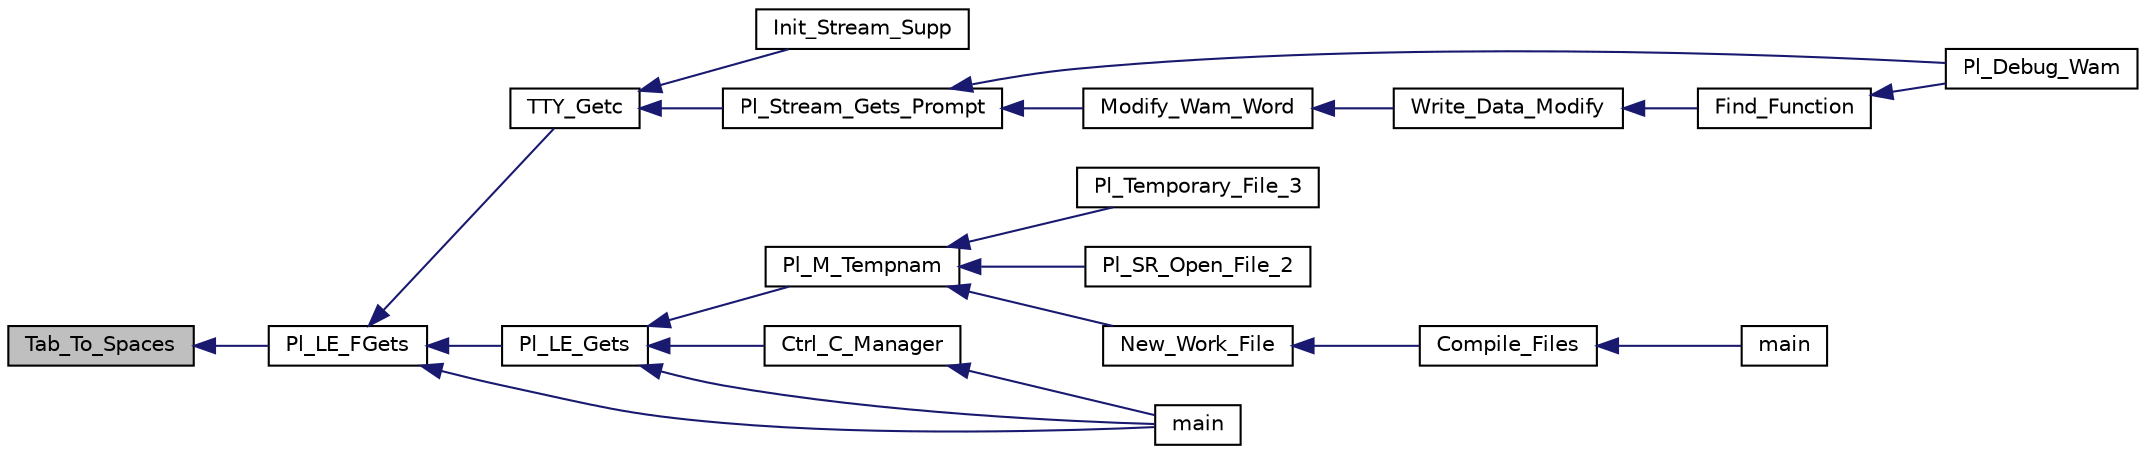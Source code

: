 digraph "Tab_To_Spaces"
{
  edge [fontname="Helvetica",fontsize="10",labelfontname="Helvetica",labelfontsize="10"];
  node [fontname="Helvetica",fontsize="10",shape=record];
  rankdir="LR";
  Node1 [label="Tab_To_Spaces",height=0.2,width=0.4,color="black", fillcolor="grey75", style="filled", fontcolor="black"];
  Node1 -> Node2 [dir="back",color="midnightblue",fontsize="10",style="solid"];
  Node2 [label="Pl_LE_FGets",height=0.2,width=0.4,color="black", fillcolor="white", style="filled",URL="$linedit_8h.html#afc3f434a6c8f1502ac218732fbc625f5"];
  Node2 -> Node3 [dir="back",color="midnightblue",fontsize="10",style="solid"];
  Node3 [label="TTY_Getc",height=0.2,width=0.4,color="black", fillcolor="white", style="filled",URL="$stream__supp_8c.html#af724b584a512fb1443bbf02c4ae0d153"];
  Node3 -> Node4 [dir="back",color="midnightblue",fontsize="10",style="solid"];
  Node4 [label="Init_Stream_Supp",height=0.2,width=0.4,color="black", fillcolor="white", style="filled",URL="$stream__supp_8c.html#a46a2de744d0ab922af4d2edc06e1ac48"];
  Node3 -> Node5 [dir="back",color="midnightblue",fontsize="10",style="solid"];
  Node5 [label="Pl_Stream_Gets_Prompt",height=0.2,width=0.4,color="black", fillcolor="white", style="filled",URL="$stream__supp_8h.html#a2f93cffadbbe16ff8c57ac78497b9c14"];
  Node5 -> Node6 [dir="back",color="midnightblue",fontsize="10",style="solid"];
  Node6 [label="Pl_Debug_Wam",height=0.2,width=0.4,color="black", fillcolor="white", style="filled",URL="$debugger__c_8c.html#a11e816a7993314a8e53789bac9a67f53"];
  Node5 -> Node7 [dir="back",color="midnightblue",fontsize="10",style="solid"];
  Node7 [label="Modify_Wam_Word",height=0.2,width=0.4,color="black", fillcolor="white", style="filled",URL="$debugger__c_8c.html#a038a5ba206b2861a848c62b9ec060b65"];
  Node7 -> Node8 [dir="back",color="midnightblue",fontsize="10",style="solid"];
  Node8 [label="Write_Data_Modify",height=0.2,width=0.4,color="black", fillcolor="white", style="filled",URL="$debugger__c_8c.html#acf94b4468a0d9f4b6e103f388bb3cb63"];
  Node8 -> Node9 [dir="back",color="midnightblue",fontsize="10",style="solid"];
  Node9 [label="Find_Function",height=0.2,width=0.4,color="black", fillcolor="white", style="filled",URL="$debugger__c_8c.html#ae03520aa896def6dd036699b888bd0ef"];
  Node9 -> Node6 [dir="back",color="midnightblue",fontsize="10",style="solid"];
  Node2 -> Node10 [dir="back",color="midnightblue",fontsize="10",style="solid"];
  Node10 [label="Pl_LE_Gets",height=0.2,width=0.4,color="black", fillcolor="white", style="filled",URL="$linedit_8h.html#aaa0d7627c7e48ff6b19dea876609eaf5"];
  Node10 -> Node11 [dir="back",color="midnightblue",fontsize="10",style="solid"];
  Node11 [label="Pl_M_Tempnam",height=0.2,width=0.4,color="black", fillcolor="white", style="filled",URL="$machine1_8h.html#a7aa127682707f8916310f0f957ce96e9"];
  Node11 -> Node12 [dir="back",color="midnightblue",fontsize="10",style="solid"];
  Node12 [label="Pl_Temporary_File_3",height=0.2,width=0.4,color="black", fillcolor="white", style="filled",URL="$os__interf__c_8c.html#a6722c00cc235f3e4a851135bfa315052"];
  Node11 -> Node13 [dir="back",color="midnightblue",fontsize="10",style="solid"];
  Node13 [label="Pl_SR_Open_File_2",height=0.2,width=0.4,color="black", fillcolor="white", style="filled",URL="$src__rdr__c_8c.html#ae6f2889304119849adebc18b8d5a305e"];
  Node11 -> Node14 [dir="back",color="midnightblue",fontsize="10",style="solid"];
  Node14 [label="New_Work_File",height=0.2,width=0.4,color="black", fillcolor="white", style="filled",URL="$top__comp_8c.html#ad884a3c78eb6a18d668b910603246cae"];
  Node14 -> Node15 [dir="back",color="midnightblue",fontsize="10",style="solid"];
  Node15 [label="Compile_Files",height=0.2,width=0.4,color="black", fillcolor="white", style="filled",URL="$top__comp_8c.html#aa6e7332fd3a101bded89f75e707d3333"];
  Node15 -> Node16 [dir="back",color="midnightblue",fontsize="10",style="solid"];
  Node16 [label="main",height=0.2,width=0.4,color="black", fillcolor="white", style="filled",URL="$top__comp_8c.html#a0ddf1224851353fc92bfbff6f499fa97"];
  Node10 -> Node17 [dir="back",color="midnightblue",fontsize="10",style="solid"];
  Node17 [label="Ctrl_C_Manager",height=0.2,width=0.4,color="black", fillcolor="white", style="filled",URL="$test__linedit_8c.html#aff54f72a936c24930b5fee97f82033d5"];
  Node17 -> Node18 [dir="back",color="midnightblue",fontsize="10",style="solid"];
  Node18 [label="main",height=0.2,width=0.4,color="black", fillcolor="white", style="filled",URL="$test__linedit_8c.html#a0ddf1224851353fc92bfbff6f499fa97"];
  Node10 -> Node18 [dir="back",color="midnightblue",fontsize="10",style="solid"];
  Node2 -> Node18 [dir="back",color="midnightblue",fontsize="10",style="solid"];
}
